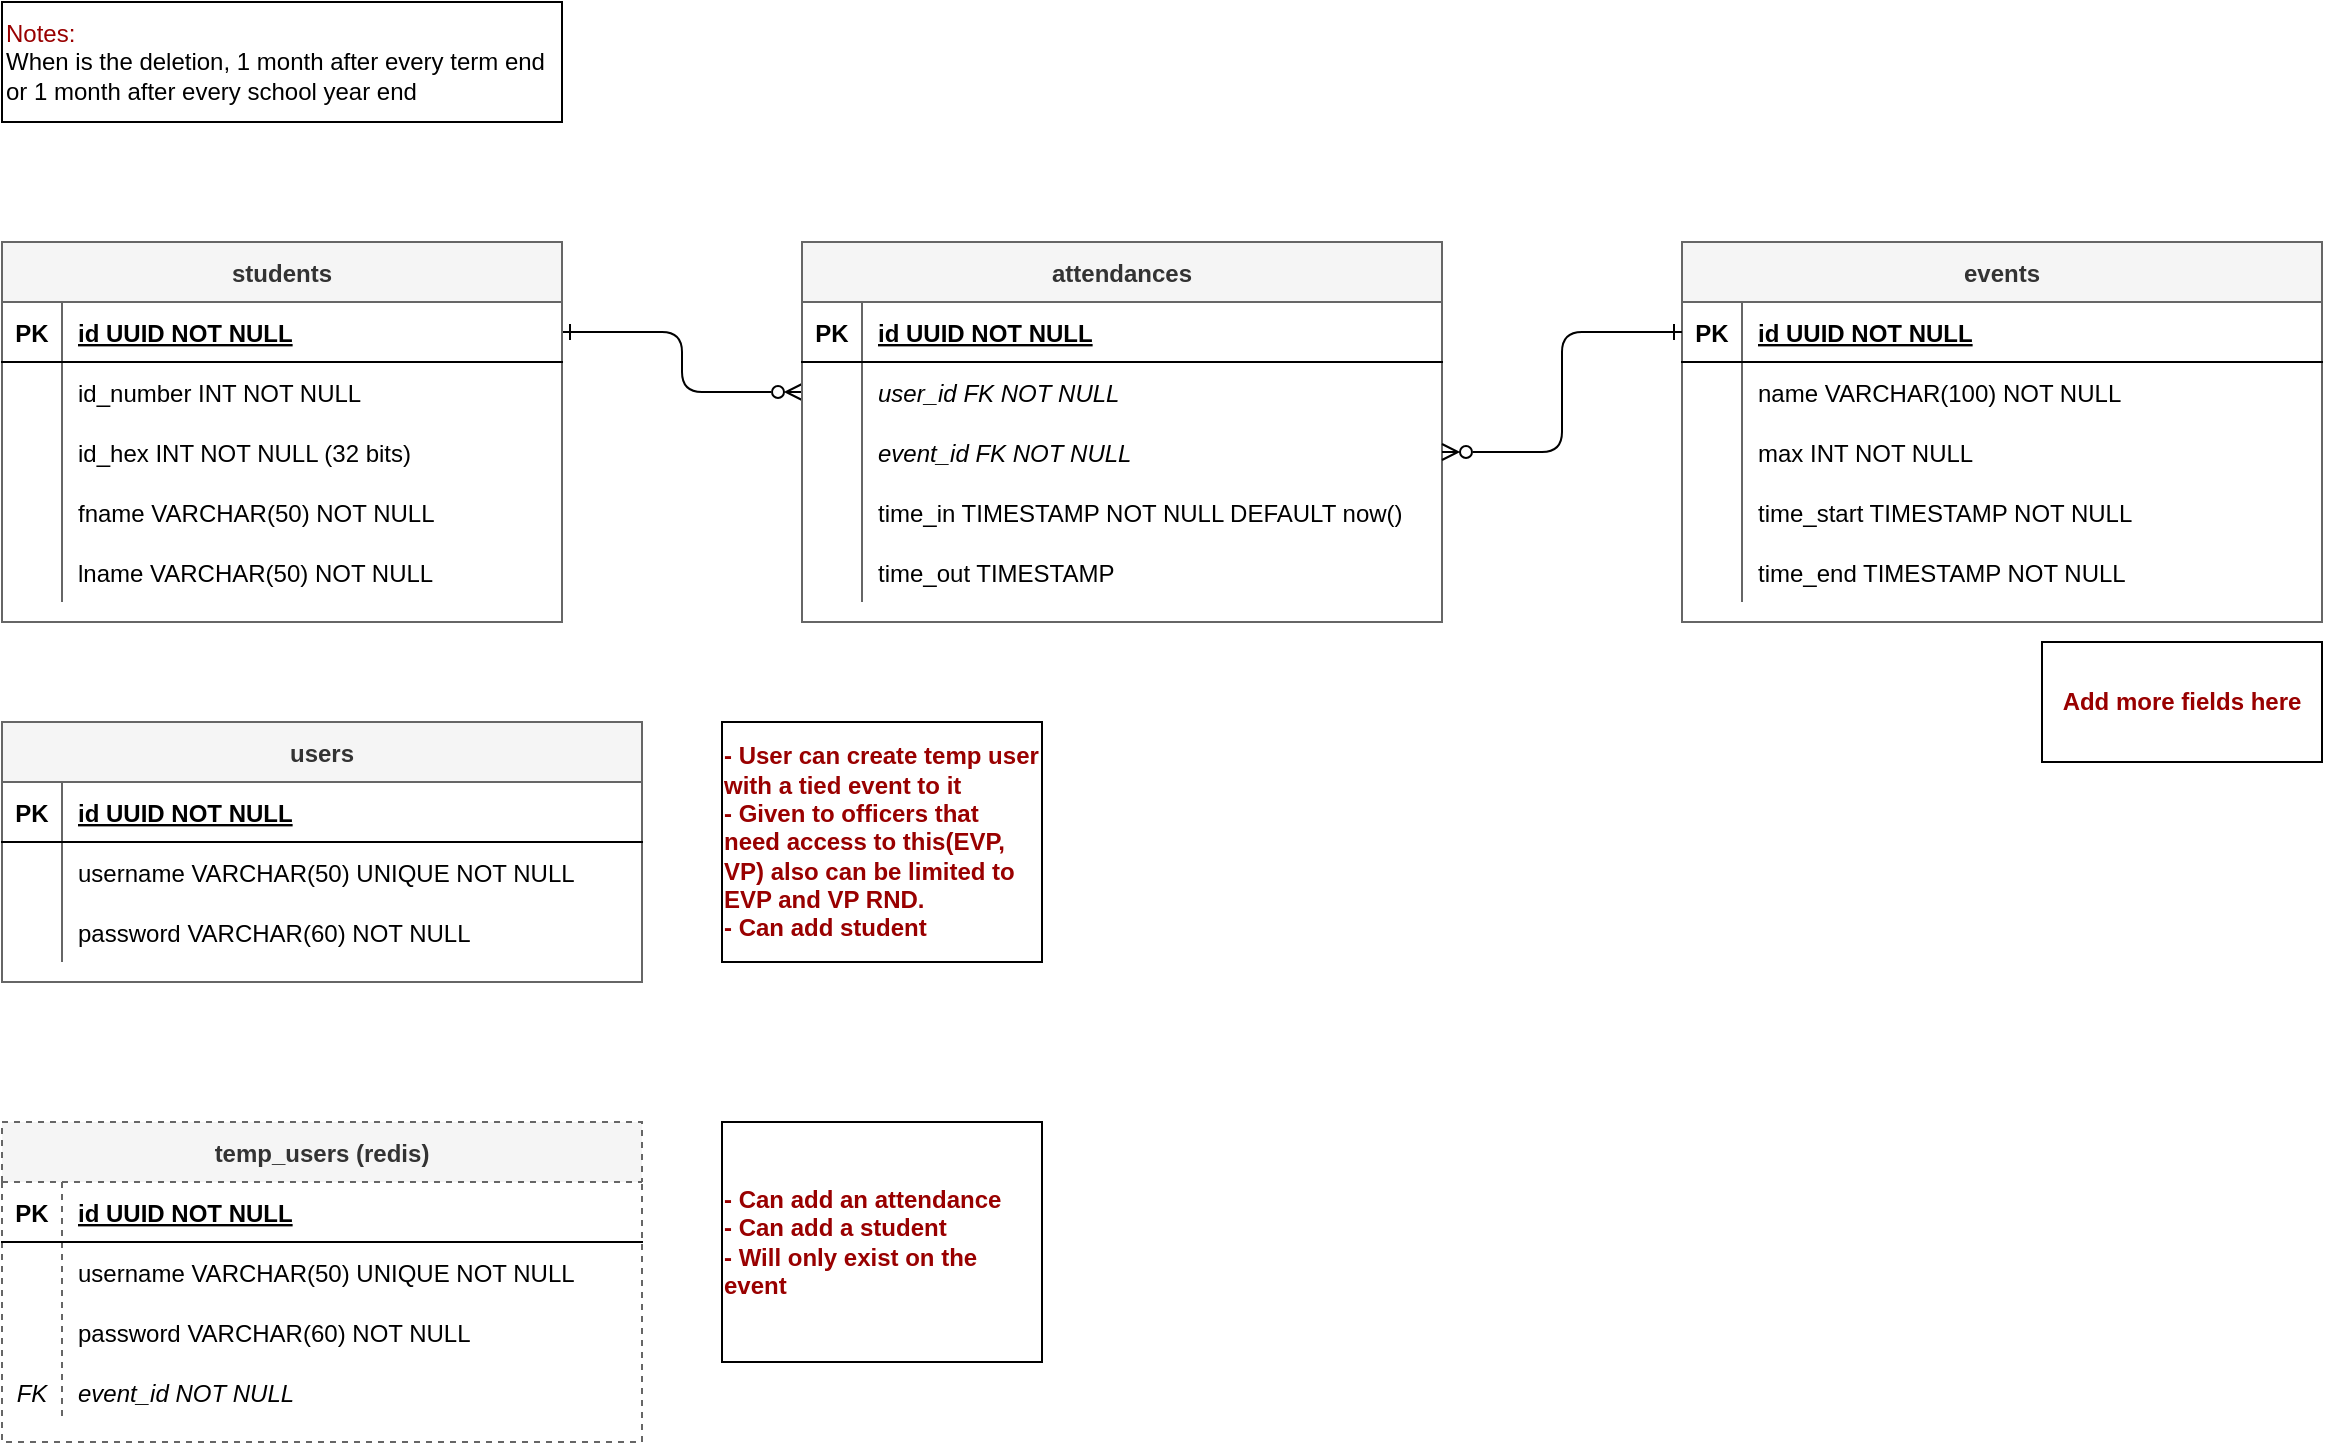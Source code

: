 <mxfile version="20.2.8" type="device" pages="2"><diagram id="R2lEEEUBdFMjLlhIrx00" name="id scanner"><mxGraphModel dx="981" dy="515" grid="1" gridSize="10" guides="1" tooltips="1" connect="1" arrows="1" fold="1" page="1" pageScale="1" pageWidth="850" pageHeight="1100" math="0" shadow="0" extFonts="Permanent Marker^https://fonts.googleapis.com/css?family=Permanent+Marker"><root><mxCell id="0"/><mxCell id="1" parent="0"/><mxCell id="C-vyLk0tnHw3VtMMgP7b-23" value="users" style="shape=table;startSize=30;container=1;collapsible=1;childLayout=tableLayout;fixedRows=1;rowLines=0;fontStyle=1;align=center;resizeLast=1;fillColor=#f5f5f5;fontColor=#333333;strokeColor=#666666;" parent="1" vertex="1"><mxGeometry x="40" y="400" width="320" height="130" as="geometry"/></mxCell><mxCell id="C-vyLk0tnHw3VtMMgP7b-24" value="" style="shape=partialRectangle;collapsible=0;dropTarget=0;pointerEvents=0;fillColor=none;points=[[0,0.5],[1,0.5]];portConstraint=eastwest;top=0;left=0;right=0;bottom=1;" parent="C-vyLk0tnHw3VtMMgP7b-23" vertex="1"><mxGeometry y="30" width="320" height="30" as="geometry"/></mxCell><mxCell id="C-vyLk0tnHw3VtMMgP7b-25" value="PK" style="shape=partialRectangle;overflow=hidden;connectable=0;fillColor=none;top=0;left=0;bottom=0;right=0;fontStyle=1;" parent="C-vyLk0tnHw3VtMMgP7b-24" vertex="1"><mxGeometry width="30" height="30" as="geometry"><mxRectangle width="30" height="30" as="alternateBounds"/></mxGeometry></mxCell><mxCell id="C-vyLk0tnHw3VtMMgP7b-26" value="id UUID NOT NULL " style="shape=partialRectangle;overflow=hidden;connectable=0;fillColor=none;top=0;left=0;bottom=0;right=0;align=left;spacingLeft=6;fontStyle=5;" parent="C-vyLk0tnHw3VtMMgP7b-24" vertex="1"><mxGeometry x="30" width="290" height="30" as="geometry"><mxRectangle width="290" height="30" as="alternateBounds"/></mxGeometry></mxCell><mxCell id="C-vyLk0tnHw3VtMMgP7b-27" value="" style="shape=partialRectangle;collapsible=0;dropTarget=0;pointerEvents=0;fillColor=none;points=[[0,0.5],[1,0.5]];portConstraint=eastwest;top=0;left=0;right=0;bottom=0;" parent="C-vyLk0tnHw3VtMMgP7b-23" vertex="1"><mxGeometry y="60" width="320" height="30" as="geometry"/></mxCell><mxCell id="C-vyLk0tnHw3VtMMgP7b-28" value="" style="shape=partialRectangle;overflow=hidden;connectable=0;fillColor=none;top=0;left=0;bottom=0;right=0;" parent="C-vyLk0tnHw3VtMMgP7b-27" vertex="1"><mxGeometry width="30" height="30" as="geometry"><mxRectangle width="30" height="30" as="alternateBounds"/></mxGeometry></mxCell><mxCell id="C-vyLk0tnHw3VtMMgP7b-29" value="username VARCHAR(50) UNIQUE NOT NULL" style="shape=partialRectangle;overflow=hidden;connectable=0;fillColor=none;top=0;left=0;bottom=0;right=0;align=left;spacingLeft=6;" parent="C-vyLk0tnHw3VtMMgP7b-27" vertex="1"><mxGeometry x="30" width="290" height="30" as="geometry"><mxRectangle width="290" height="30" as="alternateBounds"/></mxGeometry></mxCell><mxCell id="zaggyl_5whum3DhoLBKh-2" style="shape=partialRectangle;collapsible=0;dropTarget=0;pointerEvents=0;fillColor=none;points=[[0,0.5],[1,0.5]];portConstraint=eastwest;top=0;left=0;right=0;bottom=0;" parent="C-vyLk0tnHw3VtMMgP7b-23" vertex="1"><mxGeometry y="90" width="320" height="30" as="geometry"/></mxCell><mxCell id="zaggyl_5whum3DhoLBKh-3" style="shape=partialRectangle;overflow=hidden;connectable=0;fillColor=none;top=0;left=0;bottom=0;right=0;" parent="zaggyl_5whum3DhoLBKh-2" vertex="1"><mxGeometry width="30" height="30" as="geometry"><mxRectangle width="30" height="30" as="alternateBounds"/></mxGeometry></mxCell><mxCell id="zaggyl_5whum3DhoLBKh-4" value="password VARCHAR(60) NOT NULL" style="shape=partialRectangle;overflow=hidden;connectable=0;fillColor=none;top=0;left=0;bottom=0;right=0;align=left;spacingLeft=6;" parent="zaggyl_5whum3DhoLBKh-2" vertex="1"><mxGeometry x="30" width="290" height="30" as="geometry"><mxRectangle width="290" height="30" as="alternateBounds"/></mxGeometry></mxCell><mxCell id="zaggyl_5whum3DhoLBKh-56" style="edgeStyle=elbowEdgeStyle;rounded=1;orthogonalLoop=1;jettySize=auto;html=1;exitX=1;exitY=0.5;exitDx=0;exitDy=0;entryX=0;entryY=0.5;entryDx=0;entryDy=0;endArrow=ERzeroToMany;endFill=0;startArrow=ERone;startFill=0;" parent="1" source="zaggyl_5whum3DhoLBKh-9" target="zaggyl_5whum3DhoLBKh-44" edge="1"><mxGeometry relative="1" as="geometry"><mxPoint x="400" y="250" as="targetPoint"/></mxGeometry></mxCell><mxCell id="zaggyl_5whum3DhoLBKh-8" value="students" style="shape=table;startSize=30;container=1;collapsible=1;childLayout=tableLayout;fixedRows=1;rowLines=0;fontStyle=1;align=center;resizeLast=1;fillColor=#f5f5f5;fontColor=#333333;strokeColor=#666666;" parent="1" vertex="1"><mxGeometry x="40" y="160" width="280" height="190" as="geometry"/></mxCell><mxCell id="zaggyl_5whum3DhoLBKh-9" value="" style="shape=partialRectangle;collapsible=0;dropTarget=0;pointerEvents=0;fillColor=none;points=[[0,0.5],[1,0.5]];portConstraint=eastwest;top=0;left=0;right=0;bottom=1;" parent="zaggyl_5whum3DhoLBKh-8" vertex="1"><mxGeometry y="30" width="280" height="30" as="geometry"/></mxCell><mxCell id="zaggyl_5whum3DhoLBKh-10" value="PK" style="shape=partialRectangle;overflow=hidden;connectable=0;fillColor=none;top=0;left=0;bottom=0;right=0;fontStyle=1;" parent="zaggyl_5whum3DhoLBKh-9" vertex="1"><mxGeometry width="30" height="30" as="geometry"><mxRectangle width="30" height="30" as="alternateBounds"/></mxGeometry></mxCell><mxCell id="zaggyl_5whum3DhoLBKh-11" value="id UUID NOT NULL " style="shape=partialRectangle;overflow=hidden;connectable=0;fillColor=none;top=0;left=0;bottom=0;right=0;align=left;spacingLeft=6;fontStyle=5;" parent="zaggyl_5whum3DhoLBKh-9" vertex="1"><mxGeometry x="30" width="250" height="30" as="geometry"><mxRectangle width="250" height="30" as="alternateBounds"/></mxGeometry></mxCell><mxCell id="zaggyl_5whum3DhoLBKh-12" value="" style="shape=partialRectangle;collapsible=0;dropTarget=0;pointerEvents=0;fillColor=none;points=[[0,0.5],[1,0.5]];portConstraint=eastwest;top=0;left=0;right=0;bottom=0;" parent="zaggyl_5whum3DhoLBKh-8" vertex="1"><mxGeometry y="60" width="280" height="30" as="geometry"/></mxCell><mxCell id="zaggyl_5whum3DhoLBKh-13" value="" style="shape=partialRectangle;overflow=hidden;connectable=0;fillColor=none;top=0;left=0;bottom=0;right=0;" parent="zaggyl_5whum3DhoLBKh-12" vertex="1"><mxGeometry width="30" height="30" as="geometry"><mxRectangle width="30" height="30" as="alternateBounds"/></mxGeometry></mxCell><mxCell id="zaggyl_5whum3DhoLBKh-14" value="id_number INT NOT NULL" style="shape=partialRectangle;overflow=hidden;connectable=0;fillColor=none;top=0;left=0;bottom=0;right=0;align=left;spacingLeft=6;" parent="zaggyl_5whum3DhoLBKh-12" vertex="1"><mxGeometry x="30" width="250" height="30" as="geometry"><mxRectangle width="250" height="30" as="alternateBounds"/></mxGeometry></mxCell><mxCell id="zaggyl_5whum3DhoLBKh-15" style="shape=partialRectangle;collapsible=0;dropTarget=0;pointerEvents=0;fillColor=none;points=[[0,0.5],[1,0.5]];portConstraint=eastwest;top=0;left=0;right=0;bottom=0;" parent="zaggyl_5whum3DhoLBKh-8" vertex="1"><mxGeometry y="90" width="280" height="30" as="geometry"/></mxCell><mxCell id="zaggyl_5whum3DhoLBKh-16" style="shape=partialRectangle;overflow=hidden;connectable=0;fillColor=none;top=0;left=0;bottom=0;right=0;" parent="zaggyl_5whum3DhoLBKh-15" vertex="1"><mxGeometry width="30" height="30" as="geometry"><mxRectangle width="30" height="30" as="alternateBounds"/></mxGeometry></mxCell><mxCell id="zaggyl_5whum3DhoLBKh-17" value="id_hex INT NOT NULL (32 bits)" style="shape=partialRectangle;overflow=hidden;connectable=0;fillColor=none;top=0;left=0;bottom=0;right=0;align=left;spacingLeft=6;" parent="zaggyl_5whum3DhoLBKh-15" vertex="1"><mxGeometry x="30" width="250" height="30" as="geometry"><mxRectangle width="250" height="30" as="alternateBounds"/></mxGeometry></mxCell><mxCell id="zaggyl_5whum3DhoLBKh-18" style="shape=partialRectangle;collapsible=0;dropTarget=0;pointerEvents=0;fillColor=none;points=[[0,0.5],[1,0.5]];portConstraint=eastwest;top=0;left=0;right=0;bottom=0;" parent="zaggyl_5whum3DhoLBKh-8" vertex="1"><mxGeometry y="120" width="280" height="30" as="geometry"/></mxCell><mxCell id="zaggyl_5whum3DhoLBKh-19" style="shape=partialRectangle;overflow=hidden;connectable=0;fillColor=none;top=0;left=0;bottom=0;right=0;" parent="zaggyl_5whum3DhoLBKh-18" vertex="1"><mxGeometry width="30" height="30" as="geometry"><mxRectangle width="30" height="30" as="alternateBounds"/></mxGeometry></mxCell><mxCell id="zaggyl_5whum3DhoLBKh-20" value="fname VARCHAR(50) NOT NULL" style="shape=partialRectangle;overflow=hidden;connectable=0;fillColor=none;top=0;left=0;bottom=0;right=0;align=left;spacingLeft=6;" parent="zaggyl_5whum3DhoLBKh-18" vertex="1"><mxGeometry x="30" width="250" height="30" as="geometry"><mxRectangle width="250" height="30" as="alternateBounds"/></mxGeometry></mxCell><mxCell id="zaggyl_5whum3DhoLBKh-21" style="shape=partialRectangle;collapsible=0;dropTarget=0;pointerEvents=0;fillColor=none;points=[[0,0.5],[1,0.5]];portConstraint=eastwest;top=0;left=0;right=0;bottom=0;" parent="zaggyl_5whum3DhoLBKh-8" vertex="1"><mxGeometry y="150" width="280" height="30" as="geometry"/></mxCell><mxCell id="zaggyl_5whum3DhoLBKh-22" style="shape=partialRectangle;overflow=hidden;connectable=0;fillColor=none;top=0;left=0;bottom=0;right=0;" parent="zaggyl_5whum3DhoLBKh-21" vertex="1"><mxGeometry width="30" height="30" as="geometry"><mxRectangle width="30" height="30" as="alternateBounds"/></mxGeometry></mxCell><mxCell id="zaggyl_5whum3DhoLBKh-23" value="lname VARCHAR(50) NOT NULL" style="shape=partialRectangle;overflow=hidden;connectable=0;fillColor=none;top=0;left=0;bottom=0;right=0;align=left;spacingLeft=6;" parent="zaggyl_5whum3DhoLBKh-21" vertex="1"><mxGeometry x="30" width="250" height="30" as="geometry"><mxRectangle width="250" height="30" as="alternateBounds"/></mxGeometry></mxCell><mxCell id="zaggyl_5whum3DhoLBKh-24" value="events" style="shape=table;startSize=30;container=1;collapsible=1;childLayout=tableLayout;fixedRows=1;rowLines=0;fontStyle=1;align=center;resizeLast=1;fillColor=#f5f5f5;fontColor=#333333;strokeColor=#666666;" parent="1" vertex="1"><mxGeometry x="880" y="160" width="320" height="190" as="geometry"/></mxCell><mxCell id="zaggyl_5whum3DhoLBKh-25" value="" style="shape=partialRectangle;collapsible=0;dropTarget=0;pointerEvents=0;fillColor=none;points=[[0,0.5],[1,0.5]];portConstraint=eastwest;top=0;left=0;right=0;bottom=1;" parent="zaggyl_5whum3DhoLBKh-24" vertex="1"><mxGeometry y="30" width="320" height="30" as="geometry"/></mxCell><mxCell id="zaggyl_5whum3DhoLBKh-26" value="PK" style="shape=partialRectangle;overflow=hidden;connectable=0;fillColor=none;top=0;left=0;bottom=0;right=0;fontStyle=1;" parent="zaggyl_5whum3DhoLBKh-25" vertex="1"><mxGeometry width="30" height="30" as="geometry"><mxRectangle width="30" height="30" as="alternateBounds"/></mxGeometry></mxCell><mxCell id="zaggyl_5whum3DhoLBKh-27" value="id UUID NOT NULL " style="shape=partialRectangle;overflow=hidden;connectable=0;fillColor=none;top=0;left=0;bottom=0;right=0;align=left;spacingLeft=6;fontStyle=5;" parent="zaggyl_5whum3DhoLBKh-25" vertex="1"><mxGeometry x="30" width="290" height="30" as="geometry"><mxRectangle width="290" height="30" as="alternateBounds"/></mxGeometry></mxCell><mxCell id="zaggyl_5whum3DhoLBKh-28" value="" style="shape=partialRectangle;collapsible=0;dropTarget=0;pointerEvents=0;fillColor=none;points=[[0,0.5],[1,0.5]];portConstraint=eastwest;top=0;left=0;right=0;bottom=0;" parent="zaggyl_5whum3DhoLBKh-24" vertex="1"><mxGeometry y="60" width="320" height="30" as="geometry"/></mxCell><mxCell id="zaggyl_5whum3DhoLBKh-29" value="" style="shape=partialRectangle;overflow=hidden;connectable=0;fillColor=none;top=0;left=0;bottom=0;right=0;" parent="zaggyl_5whum3DhoLBKh-28" vertex="1"><mxGeometry width="30" height="30" as="geometry"><mxRectangle width="30" height="30" as="alternateBounds"/></mxGeometry></mxCell><mxCell id="zaggyl_5whum3DhoLBKh-30" value="name VARCHAR(100) NOT NULL" style="shape=partialRectangle;overflow=hidden;connectable=0;fillColor=none;top=0;left=0;bottom=0;right=0;align=left;spacingLeft=6;" parent="zaggyl_5whum3DhoLBKh-28" vertex="1"><mxGeometry x="30" width="290" height="30" as="geometry"><mxRectangle width="290" height="30" as="alternateBounds"/></mxGeometry></mxCell><mxCell id="zaggyl_5whum3DhoLBKh-31" style="shape=partialRectangle;collapsible=0;dropTarget=0;pointerEvents=0;fillColor=none;points=[[0,0.5],[1,0.5]];portConstraint=eastwest;top=0;left=0;right=0;bottom=0;" parent="zaggyl_5whum3DhoLBKh-24" vertex="1"><mxGeometry y="90" width="320" height="30" as="geometry"/></mxCell><mxCell id="zaggyl_5whum3DhoLBKh-32" style="shape=partialRectangle;overflow=hidden;connectable=0;fillColor=none;top=0;left=0;bottom=0;right=0;" parent="zaggyl_5whum3DhoLBKh-31" vertex="1"><mxGeometry width="30" height="30" as="geometry"><mxRectangle width="30" height="30" as="alternateBounds"/></mxGeometry></mxCell><mxCell id="zaggyl_5whum3DhoLBKh-33" value="max INT NOT NULL" style="shape=partialRectangle;overflow=hidden;connectable=0;fillColor=none;top=0;left=0;bottom=0;right=0;align=left;spacingLeft=6;" parent="zaggyl_5whum3DhoLBKh-31" vertex="1"><mxGeometry x="30" width="290" height="30" as="geometry"><mxRectangle width="290" height="30" as="alternateBounds"/></mxGeometry></mxCell><mxCell id="zaggyl_5whum3DhoLBKh-34" style="shape=partialRectangle;collapsible=0;dropTarget=0;pointerEvents=0;fillColor=none;points=[[0,0.5],[1,0.5]];portConstraint=eastwest;top=0;left=0;right=0;bottom=0;" parent="zaggyl_5whum3DhoLBKh-24" vertex="1"><mxGeometry y="120" width="320" height="30" as="geometry"/></mxCell><mxCell id="zaggyl_5whum3DhoLBKh-35" style="shape=partialRectangle;overflow=hidden;connectable=0;fillColor=none;top=0;left=0;bottom=0;right=0;" parent="zaggyl_5whum3DhoLBKh-34" vertex="1"><mxGeometry width="30" height="30" as="geometry"><mxRectangle width="30" height="30" as="alternateBounds"/></mxGeometry></mxCell><mxCell id="zaggyl_5whum3DhoLBKh-36" value="time_start TIMESTAMP NOT NULL" style="shape=partialRectangle;overflow=hidden;connectable=0;fillColor=none;top=0;left=0;bottom=0;right=0;align=left;spacingLeft=6;" parent="zaggyl_5whum3DhoLBKh-34" vertex="1"><mxGeometry x="30" width="290" height="30" as="geometry"><mxRectangle width="290" height="30" as="alternateBounds"/></mxGeometry></mxCell><mxCell id="zaggyl_5whum3DhoLBKh-37" style="shape=partialRectangle;collapsible=0;dropTarget=0;pointerEvents=0;fillColor=none;points=[[0,0.5],[1,0.5]];portConstraint=eastwest;top=0;left=0;right=0;bottom=0;" parent="zaggyl_5whum3DhoLBKh-24" vertex="1"><mxGeometry y="150" width="320" height="30" as="geometry"/></mxCell><mxCell id="zaggyl_5whum3DhoLBKh-38" style="shape=partialRectangle;overflow=hidden;connectable=0;fillColor=none;top=0;left=0;bottom=0;right=0;" parent="zaggyl_5whum3DhoLBKh-37" vertex="1"><mxGeometry width="30" height="30" as="geometry"><mxRectangle width="30" height="30" as="alternateBounds"/></mxGeometry></mxCell><mxCell id="zaggyl_5whum3DhoLBKh-39" value="time_end TIMESTAMP NOT NULL" style="shape=partialRectangle;overflow=hidden;connectable=0;fillColor=none;top=0;left=0;bottom=0;right=0;align=left;spacingLeft=6;" parent="zaggyl_5whum3DhoLBKh-37" vertex="1"><mxGeometry x="30" width="290" height="30" as="geometry"><mxRectangle width="290" height="30" as="alternateBounds"/></mxGeometry></mxCell><mxCell id="zaggyl_5whum3DhoLBKh-40" value="attendances" style="shape=table;startSize=30;container=1;collapsible=1;childLayout=tableLayout;fixedRows=1;rowLines=0;fontStyle=1;align=center;resizeLast=1;fillColor=#f5f5f5;fontColor=#333333;strokeColor=#666666;" parent="1" vertex="1"><mxGeometry x="440" y="160" width="320" height="190" as="geometry"/></mxCell><mxCell id="zaggyl_5whum3DhoLBKh-41" value="" style="shape=partialRectangle;collapsible=0;dropTarget=0;pointerEvents=0;fillColor=none;points=[[0,0.5],[1,0.5]];portConstraint=eastwest;top=0;left=0;right=0;bottom=1;" parent="zaggyl_5whum3DhoLBKh-40" vertex="1"><mxGeometry y="30" width="320" height="30" as="geometry"/></mxCell><mxCell id="zaggyl_5whum3DhoLBKh-42" value="PK" style="shape=partialRectangle;overflow=hidden;connectable=0;fillColor=none;top=0;left=0;bottom=0;right=0;fontStyle=1;" parent="zaggyl_5whum3DhoLBKh-41" vertex="1"><mxGeometry width="30" height="30" as="geometry"><mxRectangle width="30" height="30" as="alternateBounds"/></mxGeometry></mxCell><mxCell id="zaggyl_5whum3DhoLBKh-43" value="id UUID NOT NULL " style="shape=partialRectangle;overflow=hidden;connectable=0;fillColor=none;top=0;left=0;bottom=0;right=0;align=left;spacingLeft=6;fontStyle=5;" parent="zaggyl_5whum3DhoLBKh-41" vertex="1"><mxGeometry x="30" width="290" height="30" as="geometry"><mxRectangle width="290" height="30" as="alternateBounds"/></mxGeometry></mxCell><mxCell id="zaggyl_5whum3DhoLBKh-44" value="" style="shape=partialRectangle;collapsible=0;dropTarget=0;pointerEvents=0;fillColor=none;points=[[0,0.5],[1,0.5]];portConstraint=eastwest;top=0;left=0;right=0;bottom=0;" parent="zaggyl_5whum3DhoLBKh-40" vertex="1"><mxGeometry y="60" width="320" height="30" as="geometry"/></mxCell><mxCell id="zaggyl_5whum3DhoLBKh-45" value="" style="shape=partialRectangle;overflow=hidden;connectable=0;fillColor=none;top=0;left=0;bottom=0;right=0;" parent="zaggyl_5whum3DhoLBKh-44" vertex="1"><mxGeometry width="30" height="30" as="geometry"><mxRectangle width="30" height="30" as="alternateBounds"/></mxGeometry></mxCell><mxCell id="zaggyl_5whum3DhoLBKh-46" value="user_id FK NOT NULL" style="shape=partialRectangle;overflow=hidden;connectable=0;fillColor=none;top=0;left=0;bottom=0;right=0;align=left;spacingLeft=6;fontStyle=2" parent="zaggyl_5whum3DhoLBKh-44" vertex="1"><mxGeometry x="30" width="290" height="30" as="geometry"><mxRectangle width="290" height="30" as="alternateBounds"/></mxGeometry></mxCell><mxCell id="zaggyl_5whum3DhoLBKh-47" style="shape=partialRectangle;collapsible=0;dropTarget=0;pointerEvents=0;fillColor=none;points=[[0,0.5],[1,0.5]];portConstraint=eastwest;top=0;left=0;right=0;bottom=0;" parent="zaggyl_5whum3DhoLBKh-40" vertex="1"><mxGeometry y="90" width="320" height="30" as="geometry"/></mxCell><mxCell id="zaggyl_5whum3DhoLBKh-48" style="shape=partialRectangle;overflow=hidden;connectable=0;fillColor=none;top=0;left=0;bottom=0;right=0;" parent="zaggyl_5whum3DhoLBKh-47" vertex="1"><mxGeometry width="30" height="30" as="geometry"><mxRectangle width="30" height="30" as="alternateBounds"/></mxGeometry></mxCell><mxCell id="zaggyl_5whum3DhoLBKh-49" value="event_id FK NOT NULL" style="shape=partialRectangle;overflow=hidden;connectable=0;fillColor=none;top=0;left=0;bottom=0;right=0;align=left;spacingLeft=6;fontStyle=2" parent="zaggyl_5whum3DhoLBKh-47" vertex="1"><mxGeometry x="30" width="290" height="30" as="geometry"><mxRectangle width="290" height="30" as="alternateBounds"/></mxGeometry></mxCell><mxCell id="zaggyl_5whum3DhoLBKh-50" style="shape=partialRectangle;collapsible=0;dropTarget=0;pointerEvents=0;fillColor=none;points=[[0,0.5],[1,0.5]];portConstraint=eastwest;top=0;left=0;right=0;bottom=0;" parent="zaggyl_5whum3DhoLBKh-40" vertex="1"><mxGeometry y="120" width="320" height="30" as="geometry"/></mxCell><mxCell id="zaggyl_5whum3DhoLBKh-51" style="shape=partialRectangle;overflow=hidden;connectable=0;fillColor=none;top=0;left=0;bottom=0;right=0;" parent="zaggyl_5whum3DhoLBKh-50" vertex="1"><mxGeometry width="30" height="30" as="geometry"><mxRectangle width="30" height="30" as="alternateBounds"/></mxGeometry></mxCell><mxCell id="zaggyl_5whum3DhoLBKh-52" value="time_in TIMESTAMP NOT NULL DEFAULT now()" style="shape=partialRectangle;overflow=hidden;connectable=0;fillColor=none;top=0;left=0;bottom=0;right=0;align=left;spacingLeft=6;" parent="zaggyl_5whum3DhoLBKh-50" vertex="1"><mxGeometry x="30" width="290" height="30" as="geometry"><mxRectangle width="290" height="30" as="alternateBounds"/></mxGeometry></mxCell><mxCell id="zaggyl_5whum3DhoLBKh-53" style="shape=partialRectangle;collapsible=0;dropTarget=0;pointerEvents=0;fillColor=none;points=[[0,0.5],[1,0.5]];portConstraint=eastwest;top=0;left=0;right=0;bottom=0;" parent="zaggyl_5whum3DhoLBKh-40" vertex="1"><mxGeometry y="150" width="320" height="30" as="geometry"/></mxCell><mxCell id="zaggyl_5whum3DhoLBKh-54" style="shape=partialRectangle;overflow=hidden;connectable=0;fillColor=none;top=0;left=0;bottom=0;right=0;" parent="zaggyl_5whum3DhoLBKh-53" vertex="1"><mxGeometry width="30" height="30" as="geometry"><mxRectangle width="30" height="30" as="alternateBounds"/></mxGeometry></mxCell><mxCell id="zaggyl_5whum3DhoLBKh-55" value="time_out TIMESTAMP" style="shape=partialRectangle;overflow=hidden;connectable=0;fillColor=none;top=0;left=0;bottom=0;right=0;align=left;spacingLeft=6;" parent="zaggyl_5whum3DhoLBKh-53" vertex="1"><mxGeometry x="30" width="290" height="30" as="geometry"><mxRectangle width="290" height="30" as="alternateBounds"/></mxGeometry></mxCell><mxCell id="zaggyl_5whum3DhoLBKh-58" style="edgeStyle=orthogonalEdgeStyle;rounded=1;orthogonalLoop=1;jettySize=auto;html=1;exitX=0;exitY=0.5;exitDx=0;exitDy=0;entryX=1;entryY=0.5;entryDx=0;entryDy=0;startArrow=ERone;startFill=0;endArrow=ERzeroToMany;endFill=0;" parent="1" source="zaggyl_5whum3DhoLBKh-25" target="zaggyl_5whum3DhoLBKh-47" edge="1"><mxGeometry relative="1" as="geometry"/></mxCell><mxCell id="zaggyl_5whum3DhoLBKh-99" value="&lt;font color=&quot;#990000&quot;&gt;&lt;b&gt;Add more fields here&lt;/b&gt;&lt;/font&gt;" style="whiteSpace=wrap;html=1;" parent="1" vertex="1"><mxGeometry x="1060" y="360" width="140" height="60" as="geometry"/></mxCell><mxCell id="cgyIW1P22ek4g7Hq9Elk-16" value="temp_users (redis)" style="shape=table;startSize=30;container=1;collapsible=1;childLayout=tableLayout;fixedRows=1;rowLines=0;fontStyle=1;align=center;resizeLast=1;fillColor=#f5f5f5;fontColor=#333333;strokeColor=#666666;dashed=1;" vertex="1" parent="1"><mxGeometry x="40" y="600" width="320" height="160" as="geometry"/></mxCell><mxCell id="cgyIW1P22ek4g7Hq9Elk-17" value="" style="shape=partialRectangle;collapsible=0;dropTarget=0;pointerEvents=0;fillColor=none;points=[[0,0.5],[1,0.5]];portConstraint=eastwest;top=0;left=0;right=0;bottom=1;" vertex="1" parent="cgyIW1P22ek4g7Hq9Elk-16"><mxGeometry y="30" width="320" height="30" as="geometry"/></mxCell><mxCell id="cgyIW1P22ek4g7Hq9Elk-18" value="PK" style="shape=partialRectangle;overflow=hidden;connectable=0;fillColor=none;top=0;left=0;bottom=0;right=0;fontStyle=1;" vertex="1" parent="cgyIW1P22ek4g7Hq9Elk-17"><mxGeometry width="30" height="30" as="geometry"><mxRectangle width="30" height="30" as="alternateBounds"/></mxGeometry></mxCell><mxCell id="cgyIW1P22ek4g7Hq9Elk-19" value="id UUID NOT NULL " style="shape=partialRectangle;overflow=hidden;connectable=0;fillColor=none;top=0;left=0;bottom=0;right=0;align=left;spacingLeft=6;fontStyle=5;" vertex="1" parent="cgyIW1P22ek4g7Hq9Elk-17"><mxGeometry x="30" width="290" height="30" as="geometry"><mxRectangle width="290" height="30" as="alternateBounds"/></mxGeometry></mxCell><mxCell id="cgyIW1P22ek4g7Hq9Elk-20" value="" style="shape=partialRectangle;collapsible=0;dropTarget=0;pointerEvents=0;fillColor=none;points=[[0,0.5],[1,0.5]];portConstraint=eastwest;top=0;left=0;right=0;bottom=0;" vertex="1" parent="cgyIW1P22ek4g7Hq9Elk-16"><mxGeometry y="60" width="320" height="30" as="geometry"/></mxCell><mxCell id="cgyIW1P22ek4g7Hq9Elk-21" value="" style="shape=partialRectangle;overflow=hidden;connectable=0;fillColor=none;top=0;left=0;bottom=0;right=0;" vertex="1" parent="cgyIW1P22ek4g7Hq9Elk-20"><mxGeometry width="30" height="30" as="geometry"><mxRectangle width="30" height="30" as="alternateBounds"/></mxGeometry></mxCell><mxCell id="cgyIW1P22ek4g7Hq9Elk-22" value="username VARCHAR(50) UNIQUE NOT NULL" style="shape=partialRectangle;overflow=hidden;connectable=0;fillColor=none;top=0;left=0;bottom=0;right=0;align=left;spacingLeft=6;" vertex="1" parent="cgyIW1P22ek4g7Hq9Elk-20"><mxGeometry x="30" width="290" height="30" as="geometry"><mxRectangle width="290" height="30" as="alternateBounds"/></mxGeometry></mxCell><mxCell id="cgyIW1P22ek4g7Hq9Elk-23" style="shape=partialRectangle;collapsible=0;dropTarget=0;pointerEvents=0;fillColor=none;points=[[0,0.5],[1,0.5]];portConstraint=eastwest;top=0;left=0;right=0;bottom=0;" vertex="1" parent="cgyIW1P22ek4g7Hq9Elk-16"><mxGeometry y="90" width="320" height="30" as="geometry"/></mxCell><mxCell id="cgyIW1P22ek4g7Hq9Elk-24" style="shape=partialRectangle;overflow=hidden;connectable=0;fillColor=none;top=0;left=0;bottom=0;right=0;" vertex="1" parent="cgyIW1P22ek4g7Hq9Elk-23"><mxGeometry width="30" height="30" as="geometry"><mxRectangle width="30" height="30" as="alternateBounds"/></mxGeometry></mxCell><mxCell id="cgyIW1P22ek4g7Hq9Elk-25" value="password VARCHAR(60) NOT NULL" style="shape=partialRectangle;overflow=hidden;connectable=0;fillColor=none;top=0;left=0;bottom=0;right=0;align=left;spacingLeft=6;" vertex="1" parent="cgyIW1P22ek4g7Hq9Elk-23"><mxGeometry x="30" width="290" height="30" as="geometry"><mxRectangle width="290" height="30" as="alternateBounds"/></mxGeometry></mxCell><mxCell id="cgyIW1P22ek4g7Hq9Elk-26" style="shape=partialRectangle;collapsible=0;dropTarget=0;pointerEvents=0;fillColor=none;points=[[0,0.5],[1,0.5]];portConstraint=eastwest;top=0;left=0;right=0;bottom=0;fontStyle=2" vertex="1" parent="cgyIW1P22ek4g7Hq9Elk-16"><mxGeometry y="120" width="320" height="30" as="geometry"/></mxCell><mxCell id="cgyIW1P22ek4g7Hq9Elk-27" value="FK" style="shape=partialRectangle;overflow=hidden;connectable=0;fillColor=none;top=0;left=0;bottom=0;right=0;fontStyle=2" vertex="1" parent="cgyIW1P22ek4g7Hq9Elk-26"><mxGeometry width="30" height="30" as="geometry"><mxRectangle width="30" height="30" as="alternateBounds"/></mxGeometry></mxCell><mxCell id="cgyIW1P22ek4g7Hq9Elk-28" value="event_id NOT NULL" style="shape=partialRectangle;overflow=hidden;connectable=0;fillColor=none;top=0;left=0;bottom=0;right=0;align=left;spacingLeft=6;fontStyle=2" vertex="1" parent="cgyIW1P22ek4g7Hq9Elk-26"><mxGeometry x="30" width="290" height="30" as="geometry"><mxRectangle width="290" height="30" as="alternateBounds"/></mxGeometry></mxCell><mxCell id="dlaIgqkwNWJg6wT8U-ds-1" value="&lt;div align=&quot;left&quot;&gt;&lt;font color=&quot;#990000&quot;&gt;Notes: &lt;/font&gt;&lt;br&gt;&lt;/div&gt;&lt;div align=&quot;left&quot;&gt;When is the deletion, 1 month after every term end or 1 month after every school year end&lt;br&gt;&lt;/div&gt;" style="whiteSpace=wrap;html=1;align=left;" vertex="1" parent="1"><mxGeometry x="40" y="40" width="280" height="60" as="geometry"/></mxCell><mxCell id="l0dxc8378wVbA52QUtuW-1" value="&lt;div align=&quot;left&quot;&gt;&lt;font color=&quot;#990000&quot;&gt;&lt;b&gt;- User can create temp user with a tied event to it&lt;br&gt;&lt;/b&gt;&lt;/font&gt;&lt;/div&gt;&lt;div align=&quot;left&quot;&gt;&lt;font color=&quot;#990000&quot;&gt;&lt;b&gt;- Given to officers that need access to this(EVP, VP) also can be limited to EVP and VP RND.&lt;/b&gt;&lt;/font&gt;&lt;/div&gt;&lt;div align=&quot;left&quot;&gt;&lt;font color=&quot;#990000&quot;&gt;&lt;b&gt;- Can add student&lt;br&gt;&lt;/b&gt;&lt;/font&gt;&lt;/div&gt;" style="whiteSpace=wrap;html=1;" vertex="1" parent="1"><mxGeometry x="400" y="400" width="160" height="120" as="geometry"/></mxCell><mxCell id="l0dxc8378wVbA52QUtuW-2" value="&lt;div align=&quot;left&quot;&gt;&lt;font color=&quot;#990000&quot;&gt;&lt;b&gt;- Can add an attendance&lt;/b&gt;&lt;/font&gt;&lt;/div&gt;&lt;div align=&quot;left&quot;&gt;&lt;font color=&quot;#990000&quot;&gt;&lt;b&gt;- Can add a student&lt;/b&gt;&lt;/font&gt;&lt;/div&gt;&lt;div align=&quot;left&quot;&gt;&lt;font color=&quot;#990000&quot;&gt;&lt;b&gt;- Will only exist on the event&lt;br&gt;&lt;/b&gt;&lt;/font&gt;&lt;/div&gt;" style="whiteSpace=wrap;html=1;" vertex="1" parent="1"><mxGeometry x="400" y="600" width="160" height="120" as="geometry"/></mxCell></root></mxGraphModel></diagram><diagram id="3KFQ5wERAAi6auTSv8uN" name="officer database"><mxGraphModel dx="1422" dy="747" grid="1" gridSize="10" guides="1" tooltips="1" connect="1" arrows="1" fold="1" page="1" pageScale="1" pageWidth="850" pageHeight="1100" math="0" shadow="0"><root><mxCell id="0"/><mxCell id="1" parent="0"/><mxCell id="eUkYGnF_EyJJ4-nGOA1w-1" value="officers" style="shape=table;startSize=30;container=1;collapsible=1;childLayout=tableLayout;fixedRows=1;rowLines=0;fontStyle=1;align=center;resizeLast=1;fillColor=#f5f5f5;fontColor=#333333;strokeColor=#666666;" vertex="1" parent="1"><mxGeometry x="450" y="100" width="300" height="220" as="geometry"/></mxCell><mxCell id="eUkYGnF_EyJJ4-nGOA1w-2" value="" style="shape=partialRectangle;collapsible=0;dropTarget=0;pointerEvents=0;fillColor=none;points=[[0,0.5],[1,0.5]];portConstraint=eastwest;top=0;left=0;right=0;bottom=1;" vertex="1" parent="eUkYGnF_EyJJ4-nGOA1w-1"><mxGeometry y="30" width="300" height="30" as="geometry"/></mxCell><mxCell id="eUkYGnF_EyJJ4-nGOA1w-3" value="PK" style="shape=partialRectangle;overflow=hidden;connectable=0;fillColor=none;top=0;left=0;bottom=0;right=0;fontStyle=1;" vertex="1" parent="eUkYGnF_EyJJ4-nGOA1w-2"><mxGeometry width="30" height="30" as="geometry"><mxRectangle width="30" height="30" as="alternateBounds"/></mxGeometry></mxCell><mxCell id="eUkYGnF_EyJJ4-nGOA1w-4" value="id UUID NOT NULL " style="shape=partialRectangle;overflow=hidden;connectable=0;fillColor=none;top=0;left=0;bottom=0;right=0;align=left;spacingLeft=6;fontStyle=5;" vertex="1" parent="eUkYGnF_EyJJ4-nGOA1w-2"><mxGeometry x="30" width="270" height="30" as="geometry"><mxRectangle width="270" height="30" as="alternateBounds"/></mxGeometry></mxCell><mxCell id="eUkYGnF_EyJJ4-nGOA1w-5" value="" style="shape=partialRectangle;collapsible=0;dropTarget=0;pointerEvents=0;fillColor=none;points=[[0,0.5],[1,0.5]];portConstraint=eastwest;top=0;left=0;right=0;bottom=0;" vertex="1" parent="eUkYGnF_EyJJ4-nGOA1w-1"><mxGeometry y="60" width="300" height="30" as="geometry"/></mxCell><mxCell id="eUkYGnF_EyJJ4-nGOA1w-6" value="" style="shape=partialRectangle;overflow=hidden;connectable=0;fillColor=none;top=0;left=0;bottom=0;right=0;" vertex="1" parent="eUkYGnF_EyJJ4-nGOA1w-5"><mxGeometry width="30" height="30" as="geometry"><mxRectangle width="30" height="30" as="alternateBounds"/></mxGeometry></mxCell><mxCell id="eUkYGnF_EyJJ4-nGOA1w-7" value="username VARCHAR(50) UNIQUE NOT NULL" style="shape=partialRectangle;overflow=hidden;connectable=0;fillColor=none;top=0;left=0;bottom=0;right=0;align=left;spacingLeft=6;" vertex="1" parent="eUkYGnF_EyJJ4-nGOA1w-5"><mxGeometry x="30" width="270" height="30" as="geometry"><mxRectangle width="270" height="30" as="alternateBounds"/></mxGeometry></mxCell><mxCell id="eUkYGnF_EyJJ4-nGOA1w-8" style="shape=partialRectangle;collapsible=0;dropTarget=0;pointerEvents=0;fillColor=none;points=[[0,0.5],[1,0.5]];portConstraint=eastwest;top=0;left=0;right=0;bottom=0;" vertex="1" parent="eUkYGnF_EyJJ4-nGOA1w-1"><mxGeometry y="90" width="300" height="30" as="geometry"/></mxCell><mxCell id="eUkYGnF_EyJJ4-nGOA1w-9" style="shape=partialRectangle;overflow=hidden;connectable=0;fillColor=none;top=0;left=0;bottom=0;right=0;" vertex="1" parent="eUkYGnF_EyJJ4-nGOA1w-8"><mxGeometry width="30" height="30" as="geometry"><mxRectangle width="30" height="30" as="alternateBounds"/></mxGeometry></mxCell><mxCell id="eUkYGnF_EyJJ4-nGOA1w-10" value="password VARCHAR(60) NOT NULL" style="shape=partialRectangle;overflow=hidden;connectable=0;fillColor=none;top=0;left=0;bottom=0;right=0;align=left;spacingLeft=6;" vertex="1" parent="eUkYGnF_EyJJ4-nGOA1w-8"><mxGeometry x="30" width="270" height="30" as="geometry"><mxRectangle width="270" height="30" as="alternateBounds"/></mxGeometry></mxCell><mxCell id="eUkYGnF_EyJJ4-nGOA1w-11" style="shape=partialRectangle;collapsible=0;dropTarget=0;pointerEvents=0;fillColor=none;points=[[0,0.5],[1,0.5]];portConstraint=eastwest;top=0;left=0;right=0;bottom=0;" vertex="1" parent="eUkYGnF_EyJJ4-nGOA1w-1"><mxGeometry y="120" width="300" height="30" as="geometry"/></mxCell><mxCell id="eUkYGnF_EyJJ4-nGOA1w-12" style="shape=partialRectangle;overflow=hidden;connectable=0;fillColor=none;top=0;left=0;bottom=0;right=0;" vertex="1" parent="eUkYGnF_EyJJ4-nGOA1w-11"><mxGeometry width="30" height="30" as="geometry"><mxRectangle width="30" height="30" as="alternateBounds"/></mxGeometry></mxCell><mxCell id="eUkYGnF_EyJJ4-nGOA1w-13" value="email VARCHAR(256) UNIQUE NOT NULL" style="shape=partialRectangle;overflow=hidden;connectable=0;fillColor=none;top=0;left=0;bottom=0;right=0;align=left;spacingLeft=6;" vertex="1" parent="eUkYGnF_EyJJ4-nGOA1w-11"><mxGeometry x="30" width="270" height="30" as="geometry"><mxRectangle width="270" height="30" as="alternateBounds"/></mxGeometry></mxCell><mxCell id="eUkYGnF_EyJJ4-nGOA1w-14" style="shape=partialRectangle;collapsible=0;dropTarget=0;pointerEvents=0;fillColor=none;points=[[0,0.5],[1,0.5]];portConstraint=eastwest;top=0;left=0;right=0;bottom=0;" vertex="1" parent="eUkYGnF_EyJJ4-nGOA1w-1"><mxGeometry y="150" width="300" height="30" as="geometry"/></mxCell><mxCell id="eUkYGnF_EyJJ4-nGOA1w-15" style="shape=partialRectangle;overflow=hidden;connectable=0;fillColor=none;top=0;left=0;bottom=0;right=0;" vertex="1" parent="eUkYGnF_EyJJ4-nGOA1w-14"><mxGeometry width="30" height="30" as="geometry"><mxRectangle width="30" height="30" as="alternateBounds"/></mxGeometry></mxCell><mxCell id="eUkYGnF_EyJJ4-nGOA1w-16" value="position_id FK NOT NULL" style="shape=partialRectangle;overflow=hidden;connectable=0;fillColor=none;top=0;left=0;bottom=0;right=0;align=left;spacingLeft=6;fontStyle=2" vertex="1" parent="eUkYGnF_EyJJ4-nGOA1w-14"><mxGeometry x="30" width="270" height="30" as="geometry"><mxRectangle width="270" height="30" as="alternateBounds"/></mxGeometry></mxCell><mxCell id="eUkYGnF_EyJJ4-nGOA1w-17" style="shape=partialRectangle;collapsible=0;dropTarget=0;pointerEvents=0;fillColor=none;points=[[0,0.5],[1,0.5]];portConstraint=eastwest;top=0;left=0;right=0;bottom=0;" vertex="1" parent="eUkYGnF_EyJJ4-nGOA1w-1"><mxGeometry y="180" width="300" height="30" as="geometry"/></mxCell><mxCell id="eUkYGnF_EyJJ4-nGOA1w-18" style="shape=partialRectangle;overflow=hidden;connectable=0;fillColor=none;top=0;left=0;bottom=0;right=0;" vertex="1" parent="eUkYGnF_EyJJ4-nGOA1w-17"><mxGeometry width="30" height="30" as="geometry"><mxRectangle width="30" height="30" as="alternateBounds"/></mxGeometry></mxCell><mxCell id="eUkYGnF_EyJJ4-nGOA1w-19" value="year INT NOT NULL" style="shape=partialRectangle;overflow=hidden;connectable=0;fillColor=none;top=0;left=0;bottom=0;right=0;align=left;spacingLeft=6;" vertex="1" parent="eUkYGnF_EyJJ4-nGOA1w-17"><mxGeometry x="30" width="270" height="30" as="geometry"><mxRectangle width="270" height="30" as="alternateBounds"/></mxGeometry></mxCell><mxCell id="eUkYGnF_EyJJ4-nGOA1w-20" value="positions" style="shape=table;startSize=30;container=1;collapsible=1;childLayout=tableLayout;fixedRows=1;rowLines=0;fontStyle=1;align=center;resizeLast=1;fillColor=#f5f5f5;fontColor=#333333;strokeColor=#666666;" vertex="1" parent="1"><mxGeometry x="450" y="390" width="300" height="90" as="geometry"/></mxCell><mxCell id="eUkYGnF_EyJJ4-nGOA1w-21" value="" style="shape=partialRectangle;collapsible=0;dropTarget=0;pointerEvents=0;fillColor=none;points=[[0,0.5],[1,0.5]];portConstraint=eastwest;top=0;left=0;right=0;bottom=1;" vertex="1" parent="eUkYGnF_EyJJ4-nGOA1w-20"><mxGeometry y="30" width="300" height="20" as="geometry"/></mxCell><mxCell id="eUkYGnF_EyJJ4-nGOA1w-22" value="PK" style="shape=partialRectangle;overflow=hidden;connectable=0;fillColor=none;top=0;left=0;bottom=0;right=0;fontStyle=1;" vertex="1" parent="eUkYGnF_EyJJ4-nGOA1w-21"><mxGeometry width="30" height="20" as="geometry"><mxRectangle width="30" height="20" as="alternateBounds"/></mxGeometry></mxCell><mxCell id="eUkYGnF_EyJJ4-nGOA1w-23" value="id UUID NOT NULL " style="shape=partialRectangle;overflow=hidden;connectable=0;fillColor=none;top=0;left=0;bottom=0;right=0;align=left;spacingLeft=6;fontStyle=5;" vertex="1" parent="eUkYGnF_EyJJ4-nGOA1w-21"><mxGeometry x="30" width="270" height="20" as="geometry"><mxRectangle width="270" height="20" as="alternateBounds"/></mxGeometry></mxCell><mxCell id="eUkYGnF_EyJJ4-nGOA1w-24" value="" style="shape=partialRectangle;collapsible=0;dropTarget=0;pointerEvents=0;fillColor=none;points=[[0,0.5],[1,0.5]];portConstraint=eastwest;top=0;left=0;right=0;bottom=0;" vertex="1" parent="eUkYGnF_EyJJ4-nGOA1w-20"><mxGeometry y="50" width="300" height="30" as="geometry"/></mxCell><mxCell id="eUkYGnF_EyJJ4-nGOA1w-25" value="" style="shape=partialRectangle;overflow=hidden;connectable=0;fillColor=none;top=0;left=0;bottom=0;right=0;" vertex="1" parent="eUkYGnF_EyJJ4-nGOA1w-24"><mxGeometry width="30" height="30" as="geometry"><mxRectangle width="30" height="30" as="alternateBounds"/></mxGeometry></mxCell><mxCell id="eUkYGnF_EyJJ4-nGOA1w-26" value="name VARCHAR(100) NOT NULL" style="shape=partialRectangle;overflow=hidden;connectable=0;fillColor=none;top=0;left=0;bottom=0;right=0;align=left;spacingLeft=6;" vertex="1" parent="eUkYGnF_EyJJ4-nGOA1w-24"><mxGeometry x="30" width="270" height="30" as="geometry"><mxRectangle width="270" height="30" as="alternateBounds"/></mxGeometry></mxCell><mxCell id="eUkYGnF_EyJJ4-nGOA1w-27" style="edgeStyle=elbowEdgeStyle;rounded=1;orthogonalLoop=1;jettySize=auto;html=1;exitX=1;exitY=0.5;exitDx=0;exitDy=0;entryX=1;entryY=0.75;entryDx=0;entryDy=0;" edge="1" parent="1" source="eUkYGnF_EyJJ4-nGOA1w-21" target="eUkYGnF_EyJJ4-nGOA1w-1"><mxGeometry relative="1" as="geometry"><Array as="points"><mxPoint x="810" y="330"/></Array></mxGeometry></mxCell><mxCell id="eUkYGnF_EyJJ4-nGOA1w-28" value="members" style="shape=table;startSize=30;container=1;collapsible=1;childLayout=tableLayout;fixedRows=1;rowLines=0;fontStyle=1;align=center;resizeLast=1;fillColor=#f5f5f5;fontColor=#333333;strokeColor=#666666;" vertex="1" parent="1"><mxGeometry x="60" y="110" width="300" height="130" as="geometry"/></mxCell><mxCell id="eUkYGnF_EyJJ4-nGOA1w-29" value="" style="shape=partialRectangle;collapsible=0;dropTarget=0;pointerEvents=0;fillColor=none;points=[[0,0.5],[1,0.5]];portConstraint=eastwest;top=0;left=0;right=0;bottom=1;" vertex="1" parent="eUkYGnF_EyJJ4-nGOA1w-28"><mxGeometry y="30" width="300" height="30" as="geometry"/></mxCell><mxCell id="eUkYGnF_EyJJ4-nGOA1w-30" value="PK" style="shape=partialRectangle;overflow=hidden;connectable=0;fillColor=none;top=0;left=0;bottom=0;right=0;fontStyle=1;" vertex="1" parent="eUkYGnF_EyJJ4-nGOA1w-29"><mxGeometry width="30" height="30" as="geometry"><mxRectangle width="30" height="30" as="alternateBounds"/></mxGeometry></mxCell><mxCell id="eUkYGnF_EyJJ4-nGOA1w-31" value="id UUID NOT NULL " style="shape=partialRectangle;overflow=hidden;connectable=0;fillColor=none;top=0;left=0;bottom=0;right=0;align=left;spacingLeft=6;fontStyle=5;" vertex="1" parent="eUkYGnF_EyJJ4-nGOA1w-29"><mxGeometry x="30" width="270" height="30" as="geometry"><mxRectangle width="270" height="30" as="alternateBounds"/></mxGeometry></mxCell><mxCell id="eUkYGnF_EyJJ4-nGOA1w-32" value="" style="shape=partialRectangle;collapsible=0;dropTarget=0;pointerEvents=0;fillColor=none;points=[[0,0.5],[1,0.5]];portConstraint=eastwest;top=0;left=0;right=0;bottom=0;" vertex="1" parent="eUkYGnF_EyJJ4-nGOA1w-28"><mxGeometry y="60" width="300" height="30" as="geometry"/></mxCell><mxCell id="eUkYGnF_EyJJ4-nGOA1w-33" value="" style="shape=partialRectangle;overflow=hidden;connectable=0;fillColor=none;top=0;left=0;bottom=0;right=0;" vertex="1" parent="eUkYGnF_EyJJ4-nGOA1w-32"><mxGeometry width="30" height="30" as="geometry"><mxRectangle width="30" height="30" as="alternateBounds"/></mxGeometry></mxCell><mxCell id="eUkYGnF_EyJJ4-nGOA1w-34" value="lname VARCHAR(50) NOT NULL" style="shape=partialRectangle;overflow=hidden;connectable=0;fillColor=none;top=0;left=0;bottom=0;right=0;align=left;spacingLeft=6;" vertex="1" parent="eUkYGnF_EyJJ4-nGOA1w-32"><mxGeometry x="30" width="270" height="30" as="geometry"><mxRectangle width="270" height="30" as="alternateBounds"/></mxGeometry></mxCell><mxCell id="eUkYGnF_EyJJ4-nGOA1w-35" style="shape=partialRectangle;collapsible=0;dropTarget=0;pointerEvents=0;fillColor=none;points=[[0,0.5],[1,0.5]];portConstraint=eastwest;top=0;left=0;right=0;bottom=0;" vertex="1" parent="eUkYGnF_EyJJ4-nGOA1w-28"><mxGeometry y="90" width="300" height="30" as="geometry"/></mxCell><mxCell id="eUkYGnF_EyJJ4-nGOA1w-36" style="shape=partialRectangle;overflow=hidden;connectable=0;fillColor=none;top=0;left=0;bottom=0;right=0;" vertex="1" parent="eUkYGnF_EyJJ4-nGOA1w-35"><mxGeometry width="30" height="30" as="geometry"><mxRectangle width="30" height="30" as="alternateBounds"/></mxGeometry></mxCell><mxCell id="eUkYGnF_EyJJ4-nGOA1w-37" value="fname VARCHAR(60) NOT NULL" style="shape=partialRectangle;overflow=hidden;connectable=0;fillColor=none;top=0;left=0;bottom=0;right=0;align=left;spacingLeft=6;" vertex="1" parent="eUkYGnF_EyJJ4-nGOA1w-35"><mxGeometry x="30" width="270" height="30" as="geometry"><mxRectangle width="270" height="30" as="alternateBounds"/></mxGeometry></mxCell></root></mxGraphModel></diagram></mxfile>